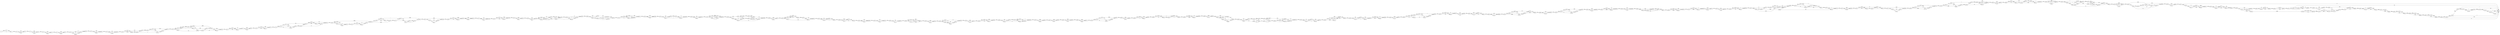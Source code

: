 digraph {
	graph [rankdir=LR]
	node [shape=rectangle]
	20 -> 21 [label=40307]
	21 -> 39 [label=40311]
	39 -> 66 [label=40261]
	39 -> 6008 [label=50]
	66 -> 76 [label=40311]
	76 -> 98 [label=40309]
	76 -> 10488 [label=2]
	98 -> 211 [label=40311]
	211 -> 215 [label=40261]
	211 -> 6023 [label=50]
	215 -> 217 [label=40311]
	217 -> 227 [label=40261]
	217 -> 6038 [label=50]
	227 -> 291 [label=40311]
	291 -> 304 [label=2561]
	291 -> 6049 [label=37669]
	291 -> 309 [label=81]
	304 -> 309 [label=40230]
	309 -> 374 [label=40311]
	374 -> 395 [label=2565]
	374 -> 6069 [label=37746]
	395 -> 419 [label=40311]
	419 -> 440 [label=3732]
	419 -> 10508 [label=36579]
	440 -> 446 [label=40311]
	446 -> 455 [label=3732]
	446 -> 8582 [label=36579]
	455 -> 482 [label=3342]
	455 -> 8582 [label=390]
	482 -> 488 [label=40309]
	488 -> 491 [label=40000]
	488 -> 509 [label=309]
	491 -> 500 [label=3423]
	491 -> 512 [label=36577]
	500 -> 509 [label=3425]
	509 -> 512 [label=3734]
	512 -> 540 [label=40311]
	540 -> 554 [label=2566]
	540 -> 6081 [label=37745]
	554 -> 561 [label=2565]
	554 -> 575 [label=1]
	561 -> 569 [label=39584]
	569 -> 575 [label=2564]
	569 -> 6092 [label=37020]
	575 -> 590 [label=2565]
	590 -> 602 [label=2616]
	602 -> 623 [label=2566]
	602 -> 6113 [label=37019]
	623 -> 641 [label=40311]
	641 -> 650 [label=39919]
	641 -> 662 [label=392]
	650 -> 662 [label=39869]
	650 -> 671 [label=50]
	662 -> 671 [label=40261]
	671 -> 692 [label=40261]
	671 -> 6169 [label=50]
	692 -> 728 [label=40311]
	728 -> 755 [label=2610]
	728 -> 6175 [label=37701]
	755 -> 776 [label=2559]
	755 -> 6175 [label=51]
	776 -> 779 [label=40311]
	779 -> 782 [label=39584]
	779 -> 800 [label=727]
	782 -> 791 [label=3007]
	782 -> 803 [label=36577]
	791 -> 800 [label=2615]
	791 -> 812 [label=392]
	800 -> 803 [label=3342]
	803 -> 809 [label=39919]
	809 -> 812 [label=39869]
	809 -> 842 [label=50]
	812 -> 833 [label=3292]
	812 -> 8709 [label=36969]
	833 -> 842 [label=39869]
	842 -> 845 [label=39919]
	845 -> 848 [label=40311]
	848 -> 863 [label=39533]
	848 -> 6224 [label=778]
	863 -> 869 [label=2564]
	863 -> 911 [label=36969]
	869 -> 872 [label=2565]
	872 -> 873 [label=3342]
	873 -> 884 [label=3337]
	873 -> 894 [label=5]
	884 -> 894 [label=2610]
	884 -> 905 [label=727]
	894 -> 905 [label=2615]
	905 -> 911 [label=3342]
	911 -> 920 [label=3342]
	911 -> 944 [label=36969]
	920 -> 941 [label=2559]
	920 -> 6253 [label=783]
	941 -> 944 [label=3341]
	944 -> 947 [label=40310]
	947 -> 971 [label=2559]
	947 -> 6267 [label=37751]
	971 -> 978 [label=3341]
	978 -> 983 [label=3342]
	983 -> 992 [label=40311]
	992 -> 1013 [label=3342]
	992 -> 1046 [label=36969]
	1013 -> 1034 [label=3292]
	1013 -> 6307 [label=50]
	1034 -> 1046 [label=3342]
	1046 -> 1058 [label=40311]
	1058 -> 1070 [label=40261]
	1058 -> 1079 [label=50]
	1070 -> 1079 [label=3292]
	1070 -> 1091 [label=36969]
	1079 -> 1091 [label=3342]
	1091 -> 1112 [label=3342]
	1091 -> 8933 [label=36969]
	1112 -> 1127 [label=40311]
	1127 -> 1166 [label=3653]
	1127 -> 8971 [label=36658]
	1166 -> 1181 [label=40311]
	1181 -> 1187 [label=40002]
	1181 -> 1202 [label=309]
	1187 -> 1202 [label=3374]
	1187 -> 1208 [label=36628]
	1202 -> 1208 [label=3683]
	1208 -> 1211 [label=40311]
	1211 -> 1232 [label=40255]
	1211 -> 6367 [label=56]
	1232 -> 1259 [label=40311]
	1259 -> 1280 [label=40260]
	1259 -> 6387 [label=51]
	1280 -> 1289 [label=3285]
	1280 -> 6405 [label=37026]
	1289 -> 1304 [label=2559]
	1289 -> 1310 [label=726]
	1304 -> 1310 [label=2559]
	1304 -> 8994 [label=36970]
	1310 -> 1319 [label=3285]
	1319 -> 1325 [label=3341]
	1325 -> 1328 [label=40310]
	1328 -> 1343 [label=40254]
	1328 -> 1352 [label=50]
	1328 -> 1349 [label=6]
	1343 -> 1349 [label=40255]
	1349 -> 1352 [label=40261]
	1352 -> 1388 [label=40311]
	1388 -> 1409 [label=2559]
	1388 -> 6466 [label=37752]
	1409 -> 1427 [label=2562]
	1427 -> 1445 [label=40308]
	1445 -> 1472 [label=40311]
	1472 -> 1485 [label=40230]
	1472 -> 9017 [label=81]
	1485 -> 1490 [label=3342]
	1485 -> 9017 [label=36888]
	1490 -> 1511 [label=2559]
	1490 -> 6502 [label=783]
	1511 -> 1544 [label=40311]
	1544 -> 1565 [label=3342]
	1544 -> 9049 [label=36969]
	1565 -> 1574 [label=40311]
	1574 -> 1595 [label=2559]
	1574 -> 6521 [label=37752]
	1595 -> 1604 [label=40309]
	1604 -> 1616 [label=40259]
	1604 -> 1625 [label=50]
	1616 -> 1625 [label=40261]
	1625 -> 1646 [label=40311]
	1646 -> 1667 [label=3342]
	1646 -> 9069 [label=36969]
	1667 -> 1778 [label=40311]
	1778 -> 1788 [label=39578]
	1778 -> 9823 [label=733]
	1788 -> 1799 [label=2559]
	1788 -> 6557 [label=37019]
	1799 -> 1809 [label=3291]
	1809 -> 1829 [label=40311]
	1829 -> 1841 [label=3292]
	1829 -> 6578 [label=37019]
	1841 -> 1850 [label=2559]
	1841 -> 9842 [label=733]
	1850 -> 1856 [label=2609]
	1856 -> 1862 [label=2559]
	1856 -> 6592 [label=50]
	1862 -> 1865 [label=39447]
	1865 -> 1886 [label=39528]
	1886 -> 1956 [label=40311]
	1956 -> 1977 [label=40309]
	1956 -> 10611 [label=2]
	1977 -> 1979 [label=40311]
	1979 -> 1982 [label=3344]
	1979 -> 9107 [label=36967]
	1982 -> 2000 [label=2560]
	1982 -> 2003 [label=784]
	2000 -> 2003 [label=39218]
	2003 -> 2019 [label=40002]
	2019 -> 2021 [label=39269]
	2019 -> 2040 [label=733]
	2021 -> 2040 [label=39578]
	2040 -> 2042 [label=40311]
	2042 -> 2063 [label=3342]
	2042 -> 9130 [label=36969]
	2063 -> 2081 [label=40309]
	2081 -> 2089 [label=40311]
	2089 -> 2118 [label=39526]
	2089 -> 6651 [label=785]
	2118 -> 2126 [label=40261]
	2126 -> 2165 [label=40311]
	2165 -> 2186 [label=3653]
	2165 -> 9152 [label=36658]
	2186 -> 2192 [label=40311]
	2192 -> 2213 [label=2561]
	2192 -> 6691 [label=37750]
	2213 -> 2228 [label=40311]
	2228 -> 2249 [label=2561]
	2228 -> 6711 [label=37750]
	2249 -> 2288 [label=40311]
	2288 -> 2291 [label=39528]
	2288 -> 6714 [label=783]
	2291 -> 2309 [label=2561]
	2291 -> 2312 [label=36967]
	2309 -> 2312 [label=2611]
	2312 -> 2324 [label=40311]
	2324 -> 2345 [label=39528]
	2324 -> 6751 [label=783]
	2345 -> 2354 [label=40311]
	2354 -> 2363 [label=39528]
	2354 -> 6760 [label=783]
	2363 -> 2384 [label=2561]
	2363 -> 9184 [label=36967]
	2384 -> 2390 [label=40261]
	2390 -> 2426 [label=40311]
	2426 -> 2447 [label=40309]
	2426 -> 10214 [label=2]
	2447 -> 2450 [label=40311]
	2450 -> 2462 [label=39530]
	2450 -> 2471 [label=781]
	2462 -> 2471 [label=2563]
	2462 -> 2483 [label=36967]
	2471 -> 2483 [label=3344]
	2483 -> 2489 [label=40311]
	2489 -> 2510 [label=2559]
	2489 -> 6813 [label=37752]
	2510 -> 2513 [label=40230]
	2513 -> 2519 [label=3344]
	2513 -> 9233 [label=36886]
	2519 -> 2534 [label=3342]
	2519 -> 2540 [label=2]
	2534 -> 2540 [label=40309]
	2540 -> 2576 [label=40311]
	2576 -> 2599 [label=39580]
	2576 -> 9938 [label=731]
	2599 -> 2607 [label=40311]
	2607 -> 2628 [label=40230]
	2607 -> 9269 [label=81]
	2628 -> 2657 [label=40311]
	2657 -> 2678 [label=39530]
	2657 -> 6846 [label=781]
	2678 -> 2690 [label=40311]
	2690 -> 2711 [label=39526]
	2690 -> 6866 [label=785]
	2711 -> 2723 [label=40311]
	2723 -> 2735 [label=40259]
	2723 -> 6887 [label=52]
	2735 -> 2741 [label=40257]
	2735 -> 6899 [label=2]
	2741 -> 2762 [label=39526]
	2741 -> 6887 [label=731]
	2762 -> 2832 [label=40311]
	2832 -> 2853 [label=40309]
	2832 -> 10671 [label=2]
	2853 -> 2855 [label=40311]
	2855 -> 2859 [label=40309]
	2855 -> 6921 [label=2]
	2859 -> 2880 [label=40257]
	2859 -> 6921 [label=52]
	2880 -> 2899 [label=40311]
	2899 -> 2914 [label=40261]
	2899 -> 2920 [label=50]
	2914 -> 2920 [label=40259]
	2914 -> 2935 [label=2]
	2920 -> 2922 [label=40309]
	2922 -> 2935 [label=40307]
	2922 -> 2943 [label=2]
	2935 -> 2943 [label=40309]
	2943 -> 2958 [label=40311]
	2958 -> 2961 [label=3425]
	2958 -> 2979 [label=36886]
	2961 -> 2979 [label=3342]
	2961 -> 2982 [label=83]
	2979 -> 2982 [label=40228]
	2982 -> 2985 [label=40311]
	2985 -> 3006 [label=40309]
	2985 -> 10711 [label=2]
	3006 -> 3027 [label=2559]
	3006 -> 6947 [label=37752]
	3027 -> 3033 [label=2642]
	3033 -> 3036 [label=40311]
	3036 -> 3057 [label=2561]
	3036 -> 6988 [label=37750]
	3057 -> 3060 [label=39499]
	3060 -> 3075 [label=39495]
	3060 -> 9324 [label=4]
	3075 -> 3078 [label=40226]
	3078 -> 3081 [label=2559]
	3078 -> 6993 [label=37667]
	3081 -> 3099 [label=2640]
	3099 -> 3108 [label=3373]
	3099 -> 3120 [label=50]
	3108 -> 3120 [label=40261]
	3120 -> 3123 [label=40311]
	3123 -> 3132 [label=39499]
	3123 -> 3144 [label=812]
	3132 -> 3144 [label=39497]
	3132 -> 7039 [label=2]
	3144 -> 3165 [label=40257]
	3144 -> 7039 [label=52]
	3165 -> 3169 [label=40311]
	3169 -> 3177 [label=3425]
	3169 -> 10747 [label=36886]
	3177 -> 3198 [label=2559]
	3177 -> 7053 [label=864]
	3177 -> 10747 [label=2]
	3198 -> 3201 [label=39449]
	3201 -> 3225 [label=40311]
	3225 -> 3246 [label=2561]
	3225 -> 7079 [label=37750]
	3246 -> 3252 [label=3732]
	3246 -> 3267 [label=36577]
	3252 -> 3267 [label=3734]
	3267 -> 3279 [label=3734]
	3267 -> 3288 [label=36577]
	3279 -> 3288 [label=3653]
	3279 -> 3300 [label=81]
	3288 -> 3300 [label=40230]
	3300 -> 3343 [label=40311]
	3343 -> 3364 [label=40259]
	3343 -> 7113 [label=52]
	3364 -> 3399 [label=40311]
	3399 -> 3400 [label=40261]
	3399 -> 7134 [label=50]
	3400 -> 3405 [label=40180]
	3400 -> 7134 [label=81]
	3405 -> 3411 [label=39449]
	3405 -> 3426 [label=731]
	3411 -> 3421 [label=39447]
	3411 -> 3432 [label=2]
	3421 -> 3426 [label=39578]
	3426 -> 3432 [label=40309]
	3432 -> 3437 [label=40311]
	3437 -> 3453 [label=40002]
	3437 -> 3458 [label=309]
	3453 -> 3458 [label=39921]
	3453 -> 3474 [label=81]
	3458 -> 3474 [label=40230]
	3474 -> 3495 [label=40259]
	3474 -> 7154 [label=52]
	3495 -> 3501 [label=40311]
	3501 -> 3522 [label=39447]
	3501 -> 7157 [label=864]
	3522 -> 3525 [label=40230]
	3525 -> 3528 [label=40311]
	3528 -> 3549 [label=3424]
	3528 -> 10014 [label=36887]
	3549 -> 3576 [label=40311]
	3576 -> 3582 [label=3342]
	3576 -> 3597 [label=36969]
	3582 -> 3588 [label=3292]
	3582 -> 3603 [label=50]
	3588 -> 3597 [label=2562]
	3588 -> 7200 [label=730]
	3597 -> 3603 [label=39531]
	3603 -> 3624 [label=2559]
	3603 -> 7200 [label=37022]
	3624 -> 3636 [label=40311]
	3636 -> 3657 [label=3734]
	3636 -> 12119 [label=36577]
	3657 -> 3730 [label=40311]
	3730 -> 3732 [label=40230]
	3730 -> 9469 [label=81]
	3732 -> 3744 [label=40180]
	3732 -> 7235 [label=50]
	3744 -> 3765 [label=3289]
	3744 -> 9469 [label=36891]
	3765 -> 3783 [label=40311]
	3783 -> 3804 [label=40002]
	3783 -> 12331 [label=309]
	3804 -> 3807 [label=40311]
	3807 -> 3813 [label=3651]
	3807 -> 3828 [label=36660]
	3813 -> 3828 [label=2921]
	3813 -> 3834 [label=730]
	3828 -> 3834 [label=39581]
	3834 -> 3918 [label=40311]
	3918 -> 3939 [label=2559]
	3918 -> 7266 [label=37752]
	3939 -> 3942 [label=40311]
	3942 -> 3963 [label=3342]
	3942 -> 9493 [label=36969]
	3963 -> 3966 [label=40000]
	3966 -> 3977 [label=40309]
	3977 -> 4065 [label=40311]
	4065 -> 4083 [label=3653]
	4065 -> 7269 [label=36658]
	4083 -> 4104 [label=2559]
	4083 -> 7269 [label=1094]
	4104 -> 4113 [label=40311]
	4113 -> 4137 [label=3344]
	4113 -> 4146 [label=36967]
	4137 -> 4146 [label=3342]
	4137 -> 4158 [label=2]
	4146 -> 4158 [label=40309]
	4158 -> 4179 [label=40309]
	4158 -> 10814 [label=2]
	4179 -> 4182 [label=40311]
	4182 -> 4203 [label=40261]
	4182 -> 7306 [label=50]
	4203 -> 4230 [label=40311]
	4230 -> 4245 [label=39581]
	4230 -> 4251 [label=730]
	4245 -> 4251 [label=39579]
	4245 -> 4266 [label=2]
	4251 -> 4266 [label=40309]
	4266 -> 4317 [label=40311]
	4317 -> 4332 [label=40256]
	4317 -> 7327 [label=55]
	4332 -> 4353 [label=2559]
	4332 -> 9566 [label=37697]
	4353 -> 4365 [label=2561]
	4365 -> 4374 [label=3294]
	4374 -> 4389 [label=39952]
	4389 -> 4401 [label=40002]
	4401 -> 4416 [label=39947]
	4401 -> 4422 [label=53]
	4401 -> 7400 [label=2]
	4416 -> 4422 [label=39944]
	4416 -> 7412 [label=3]
	4422 -> 4444 [label=2559]
	4422 -> 7400 [label=37438]
	4444 -> 4452 [label=40002]
	4452 -> 4476 [label=40000]
	4452 -> 4479 [label=2]
	4476 -> 4479 [label=40309]
	4479 -> 4512 [label=40311]
	4512 -> 4533 [label=40002]
	4512 -> 12508 [label=309]
	4533 -> 4551 [label=40311]
	4551 -> 4566 [label=40002]
	4551 -> 4572 [label=309]
	4566 -> 4572 [label=39952]
	4566 -> 4587 [label=50]
	4572 -> 4581 [label=40261]
	4581 -> 4587 [label=40259]
	4581 -> 4602 [label=2]
	4587 -> 4602 [label=40309]
	4602 -> 4611 [label=40311]
	4611 -> 4626 [label=3344]
	4611 -> 4653 [label=36967]
	4626 -> 4647 [label=3342]
	4626 -> 10407 [label=2]
	4647 -> 4653 [label=3344]
	4653 -> 4695 [label=40311]
	4695 -> 4701 [label=3653]
	4695 -> 4716 [label=36658]
	4701 -> 4707 [label=3603]
	4701 -> 4722 [label=50]
	4707 -> 4716 [label=3602]
	4707 -> 4728 [label=1]
	4716 -> 4722 [label=40260]
	4722 -> 4728 [label=40310]
	4728 -> 4758 [label=40311]
	4758 -> 4761 [label=3344]
	4758 -> 9685 [label=36967]
	4761 -> 4782 [label=2609]
	4761 -> 10037 [label=735]
	4782 -> 4785 [label=40309]
	4785 -> 4797 [label=39528]
	4785 -> 7479 [label=781]
	4797 -> 4803 [label=39530]
	4803 -> 4824 [label=2559]
	4803 -> 7479 [label=36969]
	4803 -> 10447 [label=2]
	4824 -> 4876 [label=40311]
	4876 -> 4897 [label=40308]
	4876 -> 11376 [label=3]
	4897 -> 4926 [label=40311]
	4926 -> 4944 [label=40259]
	4926 -> 7517 [label=52]
	4944 -> 4965 [label=3292]
	4944 -> 7517 [label=36967]
	4965 -> 4966 [label=3344]
	4966 -> 4971 [label=3343]
	4966 -> 4987 [label=1]
	4971 -> 4987 [label=40310]
	4987 -> 5002 [label=40311]
	5002 -> 5023 [label=3292]
	5002 -> 7554 [label=37017]
	5002 -> 10931 [label=2]
	5023 -> 5042 [label=40311]
	5042 -> 5048 [label=40309]
	5042 -> 10952 [label=2]
	5048 -> 5058 [label=40308]
	5048 -> 5067 [label=1]
	5058 -> 5067 [label=39949]
	5058 -> 7593 [label=50]
	5058 -> 10952 [label=309]
	5067 -> 5080 [label=3292]
	5067 -> 9716 [label=36658]
	5080 -> 5088 [label=2559]
	5080 -> 10064 [label=733]
	5088 -> 5101 [label=2640]
	5101 -> 5118 [label=40309]
	5118 -> 5119 [label=40311]
	5119 -> 5140 [label=40226]
	5119 -> 9751 [label=81]
	5119 -> 12644 [label=4]
	5140 -> 5150 [label=40311]
	5150 -> 5152 [label=3344]
	5150 -> 9772 [label=36967]
	5152 -> 5155 [label=2614]
	5152 -> 9774 [label=730]
	5155 -> 5164 [label=2564]
	5155 -> 7617 [label=50]
	5164 -> 5185 [label=2559]
	5164 -> 9772 [label=5]
	5185 -> 5215 [label=40311]
	5215 -> 5236 [label=40310]
	5215 -> 10112 [label=1]
	5236 -> 5271 [label=40311]
	5271 -> 1 [label=81]
	5271 -> 5275 [label=40230]
	5275 -> 5277 [label=40180]
	5275 -> 7646 [label=50]
	5277 -> 5298 [label=2566]
	5277 -> 7646 [label=37614]
	5298 -> 5317 [label=3344]
	5317 -> 5340 [label=40230]
	5340 -> 5358 [label=39452]
	5340 -> 7671 [label=778]
	5358 -> 5379 [label=2564]
	5358 -> 7671 [label=36888]
	5379 -> 5385 [label=39921]
	5385 -> 5423 [label=40230]
	5423 -> 5444 [label=2559]
	5423 -> 7687 [label=37671]
	5444 -> 5448 [label=3342]
	5448 -> 5465 [label=2567]
	5448 -> 7726 [label=775]
	5465 -> 5486 [label=2564]
	5465 -> 7726 [label=3]
	5486 -> 5546 [label=3342]
	5546 -> 5567 [label=3340]
	5546 -> 10467 [label=2]
	5567 -> 5577 [label=3342]
	5577 -> 5580 [label=3341]
	5577 -> 7756 [label=1]
	5580 -> 5584 [label=2613]
	5580 -> 1 [label=728]
	5584 -> 5605 [label=2559]
	5584 -> 7756 [label=54]
	5605 -> 5623 [label=2614]
	5623 -> 5644 [label=2559]
	5623 -> 7782 [label=55]
	5644 -> 5658 [label=2614]
	5658 -> 5679 [label=2560]
	5658 -> 7787 [label=54]
	5679 -> 5694 [label=39193]
	5694 -> 5697 [label=39502]
	5697 -> 5713 [label=39500]
	5697 -> 7807 [label=2]
	5713 -> 5734 [label=2562]
	5713 -> 7807 [label=36938]
	5734 -> 5787 [label=39502]
	5787 -> 5808 [label=39498]
	5787 -> 10132 [label=4]
	5808 -> 5832 [label=39502]
	5832 -> 5853 [label=2871]
	5832 -> 7842 [label=36631]
	5853 -> 5868 [label=39502]
	5868 -> 5889 [label=2616]
	5868 -> 12203 [label=36886]
	5889 -> 5937 [label=39502]
	5937 -> 5958 [label=2614]
	5937 -> 11163 [label=36888]
	5958 -> 5965 [label=39502]
	5965 -> 1 [label=50]
	5965 -> 5982 [label=39452]
	5982 -> 10133 [label=36892]
	5982 -> 1 [label=2560]
	6008 -> 66 [label=50]
	6023 -> 215 [label=50]
	6038 -> 227 [label=50]
	6049 -> 304 [label=37669]
	6069 -> 395 [label=37746]
	6081 -> 561 [label=37019]
	6081 -> 6093 [label=726]
	6092 -> 6093 [label=51]
	6092 -> 602 [label=36969]
	6093 -> 6105 [label=777]
	6105 -> 590 [label=51]
	6105 -> 6113 [label=726]
	6113 -> 623 [label=37745]
	6169 -> 692 [label=50]
	6175 -> 776 [label=37752]
	6224 -> 872 [label=777]
	6224 -> 869 [label=1]
	6253 -> 941 [label=782]
	6253 -> 6267 [label=1]
	6267 -> 6274 [label=783]
	6267 -> 983 [label=36969]
	6274 -> 971 [label=782]
	6274 -> 978 [label=1]
	6307 -> 1034 [label=50]
	6367 -> 1232 [label=56]
	6387 -> 1280 [label=51]
	6405 -> 1319 [label=56]
	6405 -> 1304 [label=36970]
	6466 -> 6481 [label=37749]
	6466 -> 1409 [label=3]
	6481 -> 6484 [label=37748]
	6481 -> 10192 [label=1]
	6484 -> 1427 [label=37746]
	6484 -> 10192 [label=2]
	6502 -> 1511 [label=37752]
	6521 -> 1595 [label=37750]
	6521 -> 1616 [label=2]
	6557 -> 1809 [label=37020]
	6578 -> 1850 [label=50]
	6578 -> 9072 [label=36969]
	6592 -> 1886 [label=783]
	6651 -> 2126 [label=50]
	6651 -> 2118 [label=735]
	6691 -> 2213 [label=37750]
	6711 -> 2249 [label=37750]
	6714 -> 2309 [label=50]
	6714 -> 2312 [label=733]
	6751 -> 2345 [label=783]
	6760 -> 2390 [label=50]
	6760 -> 9184 [label=733]
	6813 -> 2510 [label=37671]
	6813 -> 9233 [label=81]
	6846 -> 2678 [label=781]
	6866 -> 2711 [label=785]
	6887 -> 6899 [label=783]
	6899 -> 2762 [label=785]
	6921 -> 2880 [label=54]
	6947 -> 6950 [label=133]
	6947 -> 9943 [label=37619]
	6950 -> 6968 [label=50]
	6950 -> 3027 [label=83]
	6968 -> 3033 [label=37667]
	6988 -> 3057 [label=36938]
	6988 -> 9309 [label=812]
	6993 -> 6996 [label=37671]
	6996 -> 6999 [label=37669]
	6996 -> 10732 [label=2]
	6999 -> 3099 [label=783]
	6999 -> 10732 [label=36886]
	7039 -> 3165 [label=54]
	7053 -> 3201 [label=862]
	7053 -> 3198 [label=2]
	7079 -> 3246 [label=37748]
	7079 -> 3252 [label=2]
	7113 -> 3364 [label=52]
	7134 -> 3421 [label=131]
	7154 -> 3495 [label=52]
	7157 -> 3522 [label=783]
	7157 -> 3525 [label=81]
	7200 -> 3624 [label=37752]
	7235 -> 3765 [label=37022]
	7266 -> 3939 [label=37752]
	7269 -> 4104 [label=37752]
	7306 -> 4203 [label=50]
	7327 -> 7333 [label=785]
	7333 -> 7351 [label=783]
	7333 -> 4353 [label=2]
	7351 -> 4389 [label=50]
	7351 -> 4365 [label=733]
	7400 -> 7412 [label=37440]
	7412 -> 4444 [label=37443]
	7479 -> 4824 [label=37750]
	7517 -> 7520 [label=37019]
	7520 -> 4965 [label=52]
	7520 -> 4971 [label=36967]
	7554 -> 5023 [label=37017]
	7593 -> 5101 [label=37669]
	7593 -> 5118 [label=2]
	7617 -> 5185 [label=37752]
	7646 -> 5298 [label=778]
	7646 -> 5317 [label=36886]
	7671 -> 5379 [label=37357]
	7671 -> 5385 [label=309]
	7687 -> 7689 [label=1092]
	7687 -> 11032 [label=36579]
	7689 -> 5444 [label=783]
	7689 -> 11032 [label=309]
	7726 -> 5486 [label=778]
	7756 -> 5605 [label=55]
	7782 -> 5644 [label=55]
	7787 -> 7788 [label=36633]
	7788 -> 7794 [label=36942]
	7794 -> 5679 [label=36633]
	7794 -> 5694 [label=309]
	7807 -> 5734 [label=36940]
	7842 -> 5853 [label=36631]
	8582 -> 8594 [label=36969]
	8594 -> 482 [label=36967]
	8594 -> 500 [label=2]
	8709 -> 845 [label=392]
	8709 -> 833 [label=36577]
	8933 -> 1112 [label=36969]
	8971 -> 1166 [label=36658]
	8994 -> 1325 [label=36969]
	8994 -> 1343 [label=1]
	9017 -> 6502 [label=36969]
	9049 -> 1565 [label=36969]
	9069 -> 1667 [label=36969]
	9072 -> 1865 [label=81]
	9072 -> 9842 [label=36888]
	9107 -> 2000 [label=36658]
	9107 -> 2021 [label=309]
	9130 -> 2063 [label=36967]
	9130 -> 2081 [label=2]
	9152 -> 2186 [label=36658]
	9184 -> 2384 [label=37700]
	9233 -> 2534 [label=36967]
	9269 -> 2628 [label=81]
	9309 -> 9324 [label=81]
	9309 -> 3075 [label=731]
	9324 -> 9327 [label=85]
	9327 -> 3081 [label=81]
	9327 -> 6993 [label=4]
	9469 -> 7235 [label=36972]
	9493 -> 9504 [label=36660]
	9493 -> 3966 [label=309]
	9504 -> 3963 [label=36658]
	9504 -> 3977 [label=2]
	9566 -> 9568 [label=36967]
	9566 -> 7327 [label=730]
	9568 -> 4374 [label=36658]
	9568 -> 4476 [label=309]
	9685 -> 4782 [label=37700]
	9716 -> 9724 [label=36969]
	9724 -> 5088 [label=81]
	9724 -> 10064 [label=36888]
	9751 -> 5140 [label=81]
	9772 -> 9774 [label=36972]
	9774 -> 7617 [label=37702]
	9823 -> 1799 [label=732]
	9823 -> 6557 [label=1]
	9842 -> 9848 [label=37621]
	9848 -> 6592 [label=733]
	9848 -> 1862 [label=36888]
	9938 -> 2599 [label=731]
	9943 -> 6968 [label=37617]
	9943 -> 3033 [label=2]
	10014 -> 3549 [label=36887]
	10037 -> 9685 [label=733]
	10037 -> 4797 [label=2]
	10064 -> 7593 [label=37621]
	10112 -> 5236 [label=1]
	10132 -> 5808 [label=4]
	10133 -> 10134 [label=36889]
	10133 -> 1 [label=3]
	10134 -> 1 [label=1]
	10134 -> 11221 [label=36888]
	10192 -> 1445 [label=3]
	10214 -> 2447 [label=2]
	10407 -> 4647 [label=2]
	10447 -> 4824 [label=2]
	10467 -> 5567 [label=2]
	10488 -> 98 [label=2]
	10508 -> 440 [label=36579]
	10611 -> 1977 [label=2]
	10671 -> 2853 [label=2]
	10711 -> 3006 [label=2]
	10732 -> 3108 [label=36888]
	10747 -> 3198 [label=36888]
	10814 -> 4179 [label=2]
	10931 -> 5023 [label=2]
	10952 -> 9716 [label=311]
	11032 -> 11063 [label=36888]
	11063 -> 11088 [label=311]
	11063 -> 12163 [label=36577]
	11088 -> 11102 [label=36888]
	11102 -> 11115 [label=311]
	11102 -> 11123 [label=36577]
	11115 -> 11123 [label=2]
	11115 -> 7788 [label=309]
	11123 -> 7787 [label=36579]
	11163 -> 5958 [label=36888]
	11221 -> 11242 [label=2]
	11221 -> 12223 [label=36886]
	11242 -> 11264 [label=36888]
	11264 -> 1 [label=309]
	11264 -> 11273 [label=36579]
	11273 -> 1 [label=2]
	11273 -> 12225 [label=36577]
	11376 -> 4897 [label=3]
	12119 -> 3657 [label=36577]
	12163 -> 11088 [label=36577]
	12203 -> 5889 [label=36886]
	12223 -> 11242 [label=36886]
	12225 -> 1 [label=36573]
	12225 -> 12663 [label=4]
	12331 -> 3804 [label=309]
	12508 -> 4533 [label=309]
	12644 -> 5140 [label=4]
	12663 -> 1 [label=4]
	0 -> 21 [label=4]
	0 -> 20 [label=40307]
}
